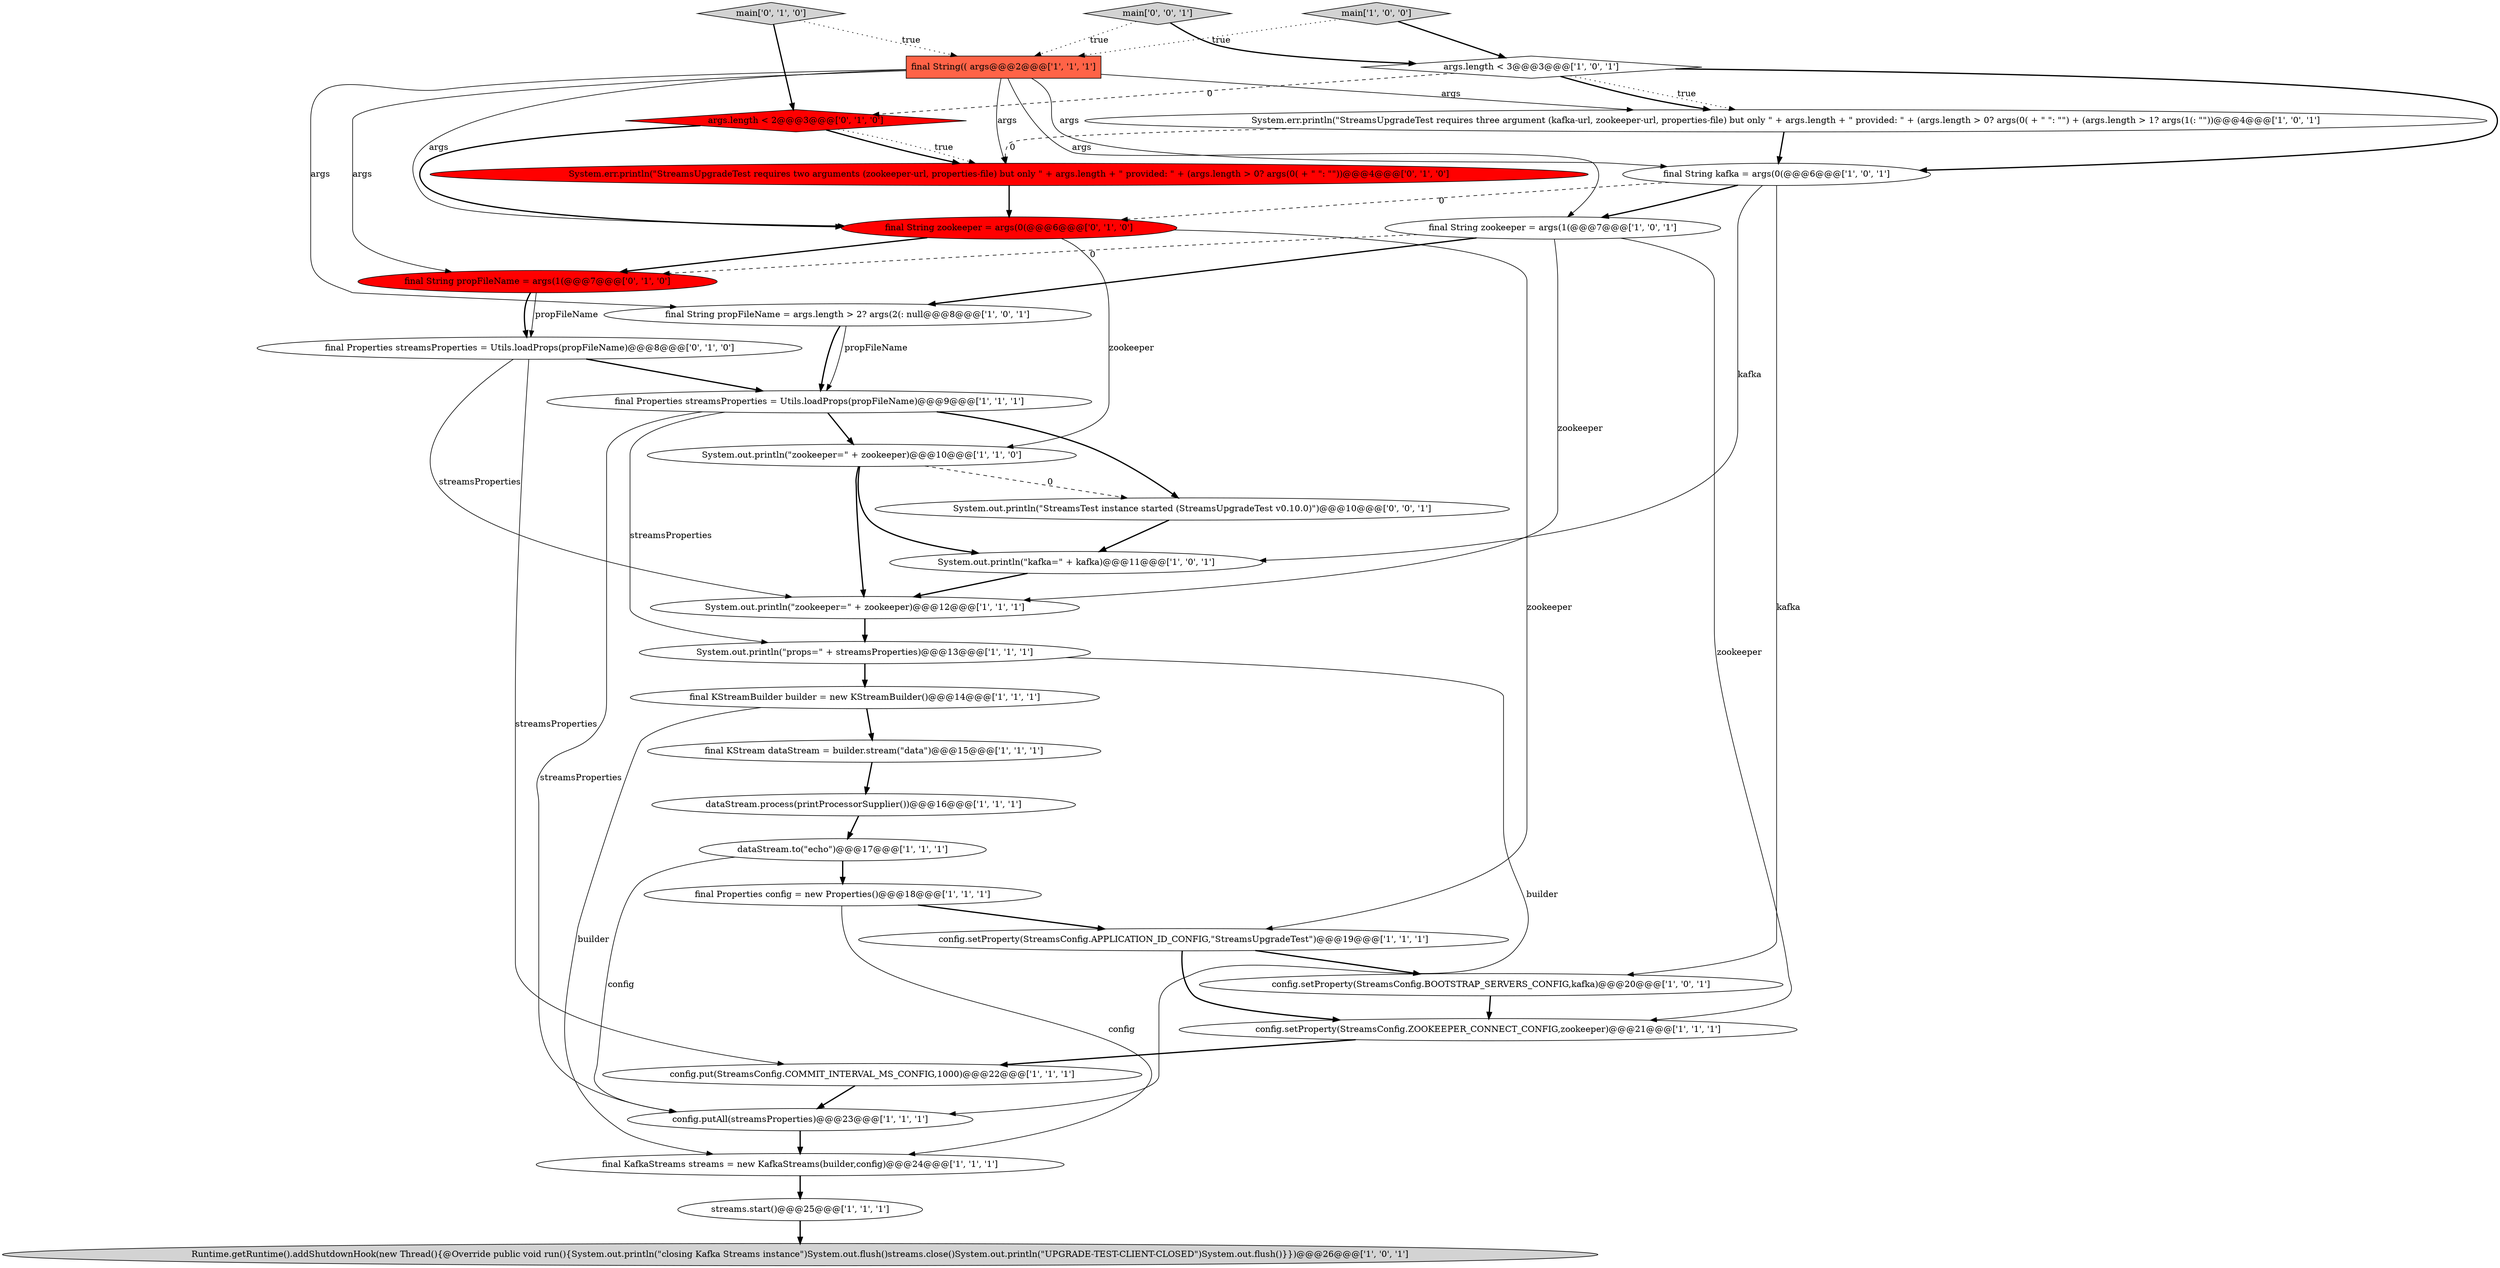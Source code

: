 digraph {
9 [style = filled, label = "config.putAll(streamsProperties)@@@23@@@['1', '1', '1']", fillcolor = white, shape = ellipse image = "AAA0AAABBB1BBB"];
31 [style = filled, label = "main['0', '0', '1']", fillcolor = lightgray, shape = diamond image = "AAA0AAABBB3BBB"];
3 [style = filled, label = "final String propFileName = args.length > 2? args(2(: null@@@8@@@['1', '0', '1']", fillcolor = white, shape = ellipse image = "AAA0AAABBB1BBB"];
24 [style = filled, label = "System.out.println(\"zookeeper=\" + zookeeper)@@@10@@@['1', '1', '0']", fillcolor = white, shape = ellipse image = "AAA0AAABBB1BBB"];
13 [style = filled, label = "streams.start()@@@25@@@['1', '1', '1']", fillcolor = white, shape = ellipse image = "AAA0AAABBB1BBB"];
7 [style = filled, label = "System.err.println(\"StreamsUpgradeTest requires three argument (kafka-url, zookeeper-url, properties-file) but only \" + args.length + \" provided: \" + (args.length > 0? args(0( + \" \": \"\") + (args.length > 1? args(1(: \"\"))@@@4@@@['1', '0', '1']", fillcolor = white, shape = ellipse image = "AAA0AAABBB1BBB"];
22 [style = filled, label = "System.out.println(\"zookeeper=\" + zookeeper)@@@12@@@['1', '1', '1']", fillcolor = white, shape = ellipse image = "AAA0AAABBB1BBB"];
23 [style = filled, label = "System.out.println(\"props=\" + streamsProperties)@@@13@@@['1', '1', '1']", fillcolor = white, shape = ellipse image = "AAA0AAABBB1BBB"];
5 [style = filled, label = "final Properties config = new Properties()@@@18@@@['1', '1', '1']", fillcolor = white, shape = ellipse image = "AAA0AAABBB1BBB"];
15 [style = filled, label = "config.setProperty(StreamsConfig.APPLICATION_ID_CONFIG,\"StreamsUpgradeTest\")@@@19@@@['1', '1', '1']", fillcolor = white, shape = ellipse image = "AAA0AAABBB1BBB"];
16 [style = filled, label = "args.length < 3@@@3@@@['1', '0', '1']", fillcolor = white, shape = diamond image = "AAA0AAABBB1BBB"];
12 [style = filled, label = "final Properties streamsProperties = Utils.loadProps(propFileName)@@@9@@@['1', '1', '1']", fillcolor = white, shape = ellipse image = "AAA0AAABBB1BBB"];
10 [style = filled, label = "final KStream dataStream = builder.stream(\"data\")@@@15@@@['1', '1', '1']", fillcolor = white, shape = ellipse image = "AAA0AAABBB1BBB"];
30 [style = filled, label = "main['0', '1', '0']", fillcolor = lightgray, shape = diamond image = "AAA0AAABBB2BBB"];
17 [style = filled, label = "dataStream.to(\"echo\")@@@17@@@['1', '1', '1']", fillcolor = white, shape = ellipse image = "AAA0AAABBB1BBB"];
6 [style = filled, label = "Runtime.getRuntime().addShutdownHook(new Thread(){@Override public void run(){System.out.println(\"closing Kafka Streams instance\")System.out.flush()streams.close()System.out.println(\"UPGRADE-TEST-CLIENT-CLOSED\")System.out.flush()}})@@@26@@@['1', '0', '1']", fillcolor = lightgray, shape = ellipse image = "AAA0AAABBB1BBB"];
2 [style = filled, label = "final String(( args@@@2@@@['1', '1', '1']", fillcolor = tomato, shape = box image = "AAA0AAABBB1BBB"];
26 [style = filled, label = "final String zookeeper = args(0(@@@6@@@['0', '1', '0']", fillcolor = red, shape = ellipse image = "AAA1AAABBB2BBB"];
32 [style = filled, label = "System.out.println(\"StreamsTest instance started (StreamsUpgradeTest v0.10.0)\")@@@10@@@['0', '0', '1']", fillcolor = white, shape = ellipse image = "AAA0AAABBB3BBB"];
21 [style = filled, label = "final String zookeeper = args(1(@@@7@@@['1', '0', '1']", fillcolor = white, shape = ellipse image = "AAA0AAABBB1BBB"];
29 [style = filled, label = "final Properties streamsProperties = Utils.loadProps(propFileName)@@@8@@@['0', '1', '0']", fillcolor = white, shape = ellipse image = "AAA0AAABBB2BBB"];
25 [style = filled, label = "args.length < 2@@@3@@@['0', '1', '0']", fillcolor = red, shape = diamond image = "AAA1AAABBB2BBB"];
1 [style = filled, label = "config.setProperty(StreamsConfig.BOOTSTRAP_SERVERS_CONFIG,kafka)@@@20@@@['1', '0', '1']", fillcolor = white, shape = ellipse image = "AAA0AAABBB1BBB"];
11 [style = filled, label = "final String kafka = args(0(@@@6@@@['1', '0', '1']", fillcolor = white, shape = ellipse image = "AAA0AAABBB1BBB"];
19 [style = filled, label = "config.setProperty(StreamsConfig.ZOOKEEPER_CONNECT_CONFIG,zookeeper)@@@21@@@['1', '1', '1']", fillcolor = white, shape = ellipse image = "AAA0AAABBB1BBB"];
20 [style = filled, label = "System.out.println(\"kafka=\" + kafka)@@@11@@@['1', '0', '1']", fillcolor = white, shape = ellipse image = "AAA0AAABBB1BBB"];
18 [style = filled, label = "config.put(StreamsConfig.COMMIT_INTERVAL_MS_CONFIG,1000)@@@22@@@['1', '1', '1']", fillcolor = white, shape = ellipse image = "AAA0AAABBB1BBB"];
8 [style = filled, label = "dataStream.process(printProcessorSupplier())@@@16@@@['1', '1', '1']", fillcolor = white, shape = ellipse image = "AAA0AAABBB1BBB"];
14 [style = filled, label = "main['1', '0', '0']", fillcolor = lightgray, shape = diamond image = "AAA0AAABBB1BBB"];
28 [style = filled, label = "final String propFileName = args(1(@@@7@@@['0', '1', '0']", fillcolor = red, shape = ellipse image = "AAA1AAABBB2BBB"];
27 [style = filled, label = "System.err.println(\"StreamsUpgradeTest requires two arguments (zookeeper-url, properties-file) but only \" + args.length + \" provided: \" + (args.length > 0? args(0( + \" \": \"\"))@@@4@@@['0', '1', '0']", fillcolor = red, shape = ellipse image = "AAA1AAABBB2BBB"];
0 [style = filled, label = "final KafkaStreams streams = new KafkaStreams(builder,config)@@@24@@@['1', '1', '1']", fillcolor = white, shape = ellipse image = "AAA0AAABBB1BBB"];
4 [style = filled, label = "final KStreamBuilder builder = new KStreamBuilder()@@@14@@@['1', '1', '1']", fillcolor = white, shape = ellipse image = "AAA0AAABBB1BBB"];
14->16 [style = bold, label=""];
4->10 [style = bold, label=""];
2->28 [style = solid, label="args"];
4->0 [style = solid, label="builder"];
14->2 [style = dotted, label="true"];
17->5 [style = bold, label=""];
17->9 [style = solid, label="config"];
19->18 [style = bold, label=""];
7->11 [style = bold, label=""];
28->29 [style = bold, label=""];
16->11 [style = bold, label=""];
9->0 [style = bold, label=""];
0->13 [style = bold, label=""];
31->16 [style = bold, label=""];
2->3 [style = solid, label="args"];
21->28 [style = dashed, label="0"];
16->25 [style = dashed, label="0"];
29->22 [style = solid, label="streamsProperties"];
11->20 [style = solid, label="kafka"];
11->21 [style = bold, label=""];
11->26 [style = dashed, label="0"];
16->7 [style = bold, label=""];
29->18 [style = solid, label="streamsProperties"];
23->4 [style = bold, label=""];
12->32 [style = bold, label=""];
5->15 [style = bold, label=""];
30->25 [style = bold, label=""];
26->15 [style = solid, label="zookeeper"];
28->29 [style = solid, label="propFileName"];
3->12 [style = bold, label=""];
12->24 [style = bold, label=""];
15->19 [style = bold, label=""];
24->22 [style = bold, label=""];
22->23 [style = bold, label=""];
11->1 [style = solid, label="kafka"];
12->23 [style = solid, label="streamsProperties"];
23->9 [style = solid, label="builder"];
5->0 [style = solid, label="config"];
30->2 [style = dotted, label="true"];
3->12 [style = solid, label="propFileName"];
24->20 [style = bold, label=""];
20->22 [style = bold, label=""];
16->7 [style = dotted, label="true"];
8->17 [style = bold, label=""];
25->27 [style = bold, label=""];
7->27 [style = dashed, label="0"];
24->32 [style = dashed, label="0"];
21->22 [style = solid, label="zookeeper"];
29->12 [style = bold, label=""];
27->26 [style = bold, label=""];
26->24 [style = solid, label="zookeeper"];
2->21 [style = solid, label="args"];
10->8 [style = bold, label=""];
25->26 [style = bold, label=""];
18->9 [style = bold, label=""];
12->9 [style = solid, label="streamsProperties"];
2->7 [style = solid, label="args"];
31->2 [style = dotted, label="true"];
26->28 [style = bold, label=""];
21->19 [style = solid, label="zookeeper"];
13->6 [style = bold, label=""];
1->19 [style = bold, label=""];
25->27 [style = dotted, label="true"];
32->20 [style = bold, label=""];
2->26 [style = solid, label="args"];
2->11 [style = solid, label="args"];
21->3 [style = bold, label=""];
15->1 [style = bold, label=""];
2->27 [style = solid, label="args"];
}
